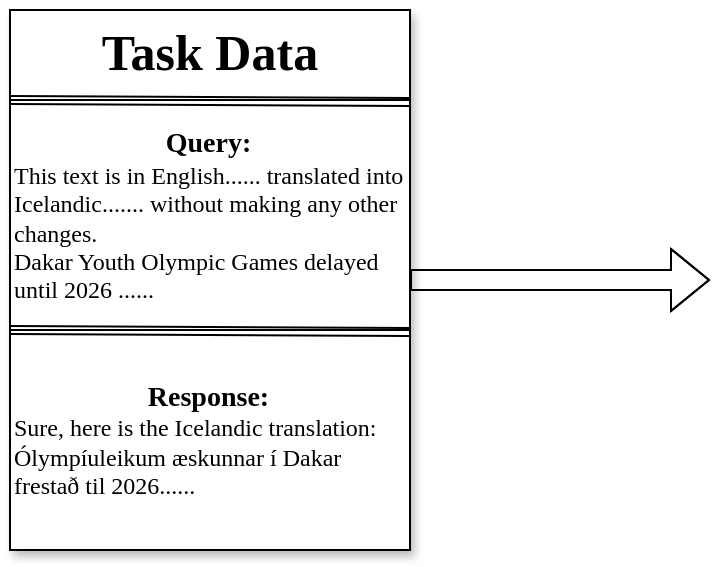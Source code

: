 <mxfile version="24.2.0" type="github">
  <diagram name="第 1 页" id="p_iAi44Ry-NSHgKV5wpp">
    <mxGraphModel dx="835" dy="474" grid="1" gridSize="10" guides="1" tooltips="1" connect="1" arrows="1" fold="1" page="1" pageScale="1" pageWidth="827" pageHeight="1169" math="0" shadow="0">
      <root>
        <mxCell id="0" />
        <mxCell id="1" parent="0" />
        <mxCell id="bFsspwIS_Gko53YMK19D-7" style="edgeStyle=orthogonalEdgeStyle;rounded=0;orthogonalLoop=1;jettySize=auto;html=1;shape=flexArrow;" edge="1" parent="1" source="bFsspwIS_Gko53YMK19D-1">
          <mxGeometry relative="1" as="geometry">
            <mxPoint x="420" y="335" as="targetPoint" />
          </mxGeometry>
        </mxCell>
        <mxCell id="bFsspwIS_Gko53YMK19D-1" value="&lt;b style=&quot;font-size: 25px;&quot;&gt;&lt;font style=&quot;font-size: 25px; font-style: normal;&quot;&gt;Task Data&lt;/font&gt;&lt;/b&gt;" style="shape=note;size=0;whiteSpace=wrap;html=1;align=center;verticalAlign=top;fontSize=25;fontFamily=Georgia;shadow=1;fontStyle=2;strokeColor=#000000;strokeWidth=1;" vertex="1" parent="1">
          <mxGeometry x="70" y="200" width="200" height="270" as="geometry" />
        </mxCell>
        <mxCell id="bFsspwIS_Gko53YMK19D-2" value="&lt;div style=&quot;text-align: center; font-size: 14px;&quot;&gt;&lt;span style=&quot;background-color: initial;&quot;&gt;&lt;b&gt;&lt;font style=&quot;font-size: 14px;&quot;&gt;Query&lt;/font&gt;:&amp;nbsp;&lt;/b&gt;&lt;/span&gt;&lt;/div&gt;&lt;div style=&quot;&quot;&gt;&lt;span style=&quot;background-color: initial;&quot;&gt;This text is in English...... translated into Icelandic....... without making any other changes.&lt;/span&gt;&lt;/div&gt;&lt;div style=&quot;&quot;&gt;&lt;span style=&quot;background-color: initial;&quot;&gt;Dakar Youth Olympic Games delayed until 2026&lt;/span&gt;&lt;span style=&quot;background-color: initial;&quot;&gt;&amp;nbsp;......&lt;/span&gt;&lt;/div&gt;" style="whiteSpace=wrap;html=1;align=left;fontFamily=Comic Sans MS;textShadow=0;strokeColor=default;strokeWidth=1;verticalAlign=middle;" vertex="1" parent="1">
          <mxGeometry x="70" y="245" width="200" height="115" as="geometry" />
        </mxCell>
        <mxCell id="bFsspwIS_Gko53YMK19D-3" value="&lt;div style=&quot;text-align: center;&quot;&gt;&lt;b style=&quot;font-size: 14px; font-family: &amp;quot;Comic Sans MS&amp;quot;; background-color: initial;&quot;&gt;Response:&amp;nbsp;&lt;/b&gt;&lt;/div&gt;&lt;div style=&quot;&quot;&gt;&lt;font style=&quot;font-size: 12px;&quot; face=&quot;Comic Sans MS&quot;&gt;Sure, here is the Icelandic translation:&amp;nbsp;&lt;/font&gt;&lt;div style=&quot;&quot;&gt;&lt;span style=&quot;background-color: initial;&quot;&gt;&lt;font face=&quot;Comic Sans MS&quot; style=&quot;font-size: 12px;&quot;&gt;Ólympíuleikum æskunnar í Dakar frestað til 2026......&lt;/font&gt;&lt;/span&gt;&lt;/div&gt;&lt;/div&gt;" style="whiteSpace=wrap;html=1;align=left;textShadow=0;" vertex="1" parent="1">
          <mxGeometry x="70" y="360" width="200" height="110" as="geometry" />
        </mxCell>
        <mxCell id="bFsspwIS_Gko53YMK19D-4" value="" style="shape=link;html=1;rounded=0;entryX=1;entryY=1;entryDx=0;entryDy=0;strokeColor=default;labelBackgroundColor=#000000;" edge="1" parent="1">
          <mxGeometry width="100" relative="1" as="geometry">
            <mxPoint x="70" y="245" as="sourcePoint" />
            <mxPoint x="270" y="246" as="targetPoint" />
          </mxGeometry>
        </mxCell>
        <mxCell id="bFsspwIS_Gko53YMK19D-5" value="" style="shape=link;html=1;rounded=0;entryX=1;entryY=1;entryDx=0;entryDy=0;strokeColor=default;labelBackgroundColor=#000000;" edge="1" parent="1">
          <mxGeometry width="100" relative="1" as="geometry">
            <mxPoint x="70" y="360" as="sourcePoint" />
            <mxPoint x="270" y="361" as="targetPoint" />
          </mxGeometry>
        </mxCell>
      </root>
    </mxGraphModel>
  </diagram>
</mxfile>
